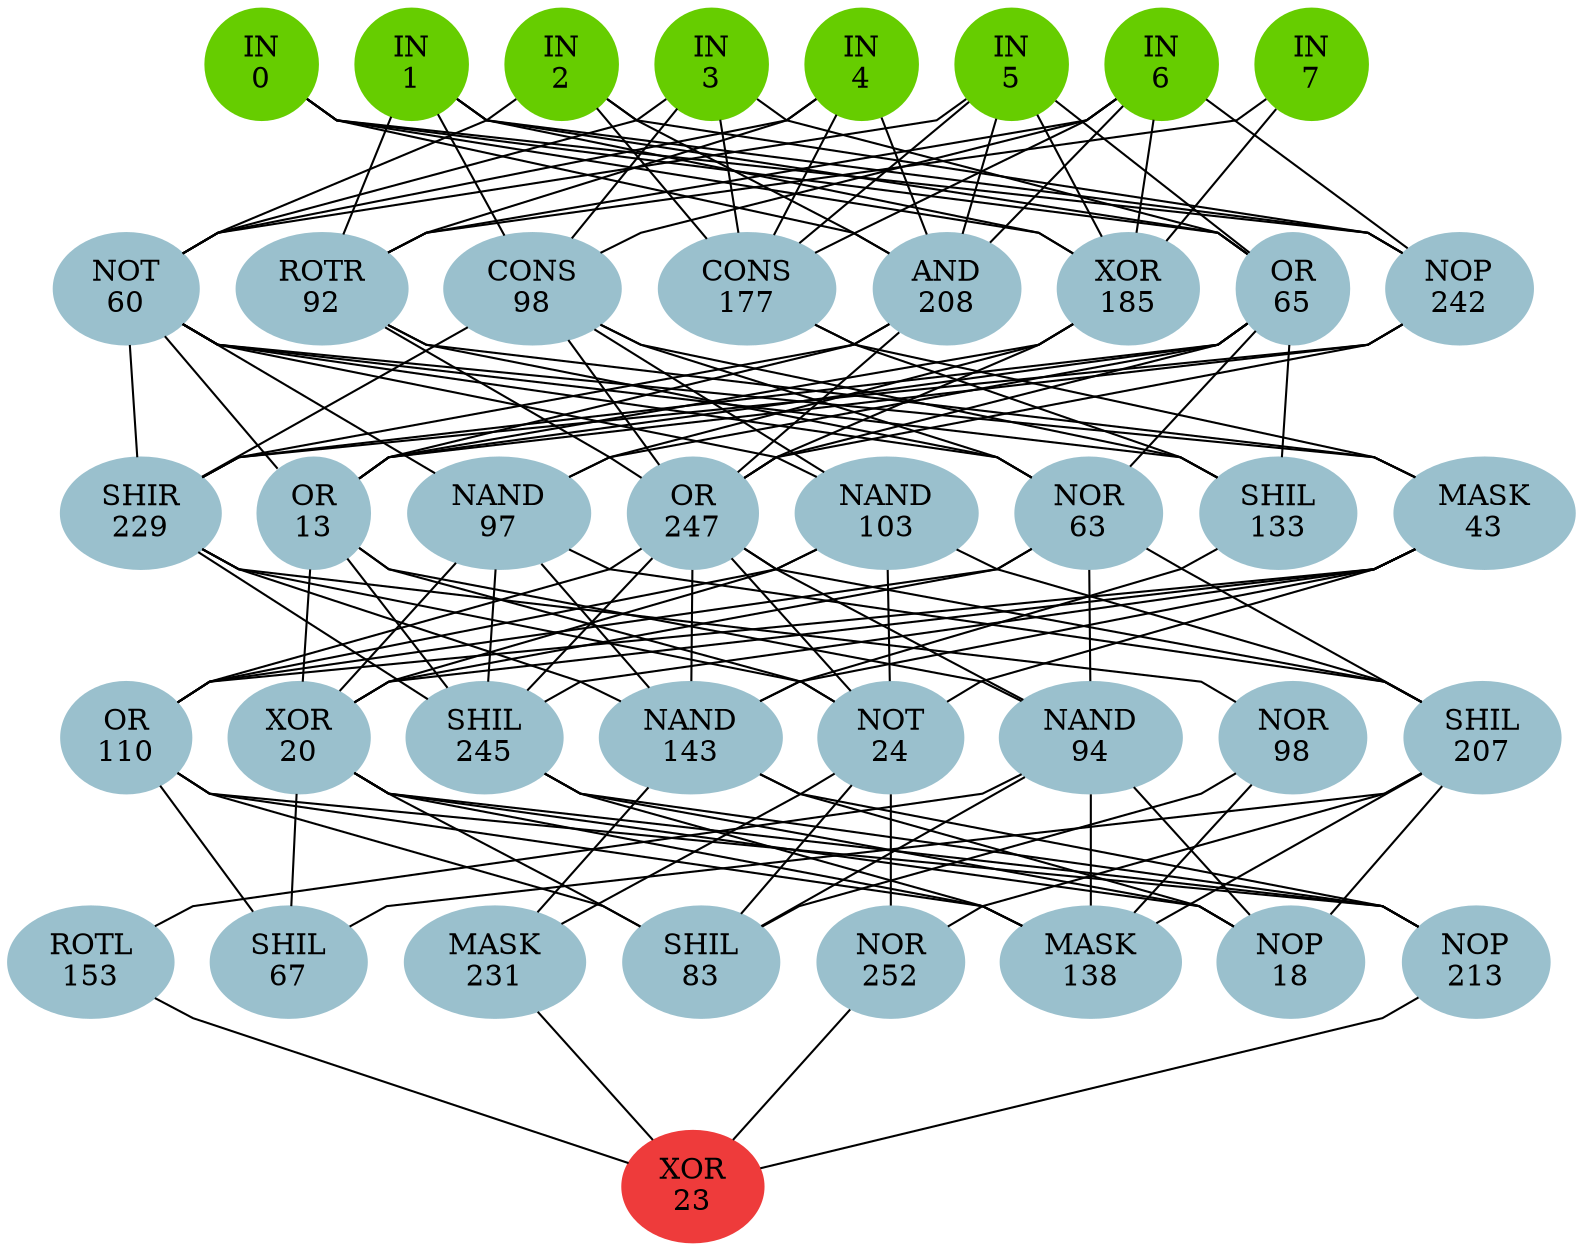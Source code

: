 graph EACircuit {
rankdir=BT;
ranksep=0.75;
ordering=out;
splines=polyline;
node [style=filled, color=lightblue2];

{ rank=same;
node [color=chartreuse3];
"-1_0"[label="IN\n0"];
node [color=chartreuse3];
"-1_1"[label="IN\n1"];
node [color=chartreuse3];
"-1_2"[label="IN\n2"];
node [color=chartreuse3];
"-1_3"[label="IN\n3"];
node [color=chartreuse3];
"-1_4"[label="IN\n4"];
node [color=chartreuse3];
"-1_5"[label="IN\n5"];
node [color=chartreuse3];
"-1_6"[label="IN\n6"];
node [color=chartreuse3];
"-1_7"[label="IN\n7"];
}
{ rank=same;
node [color=lightblue3];
"0_0"[label="NOT\n60"];
node [color=lightblue3];
"0_1"[label="ROTR\n92"];
node [color=lightblue3];
"0_2"[label="CONS\n98"];
node [color=lightblue3];
"0_3"[label="CONS\n177"];
node [color=lightblue3];
"0_4"[label="AND\n208"];
node [color=lightblue3];
"0_5"[label="XOR\n185"];
node [color=lightblue3];
"0_6"[label="OR\n65"];
node [color=lightblue3];
"0_7"[label="NOP\n242"];
}
{ rank=same;
node [color=lightblue3];
"1_0"[label="SHIR\n229"];
node [color=lightblue3];
"1_1"[label="OR\n13"];
node [color=lightblue3];
"1_2"[label="NAND\n97"];
node [color=lightblue3];
"1_3"[label="OR\n247"];
node [color=lightblue3];
"1_4"[label="NAND\n103"];
node [color=lightblue3];
"1_5"[label="NOR\n63"];
node [color=lightblue3];
"1_6"[label="SHIL\n133"];
node [color=lightblue3];
"1_7"[label="MASK\n43"];
}
{ rank=same;
node [color=lightblue3];
"2_0"[label="OR\n110"];
node [color=lightblue3];
"2_1"[label="XOR\n20"];
node [color=lightblue3];
"2_2"[label="SHIL\n245"];
node [color=lightblue3];
"2_3"[label="NAND\n143"];
node [color=lightblue3];
"2_4"[label="NAND\n94"];
node [color=lightblue3];
"2_5"[label="NOR\n98"];
node [color=lightblue3];
"2_6"[label="SHIL\n207"];
node [color=lightblue3];
"2_7"[label="NOT\n24"];
}
{ rank=same;
node [color=lightblue3];
"3_0"[label="ROTL\n153"];
node [color=lightblue3];
"3_1"[label="SHIL\n67"];
node [color=lightblue3];
"3_2"[label="MASK\n231"];
node [color=lightblue3];
"3_3"[label="SHIL\n83"];
node [color=lightblue3];
"3_4"[label="NOR\n252"];
node [color=lightblue3];
"3_5"[label="MASK\n138"];
node [color=lightblue3];
"3_6"[label="NOP\n18"];
node [color=lightblue3];
"3_7"[label="NOP\n213"];
}
{ rank=same;
node [color=brown2];
"4_0"[label="XOR\n23"];
}
edge[style=invis];
"-1_0" -- "-1_1" -- "-1_2" -- "-1_3" -- "-1_4" -- "-1_5" -- "-1_6" -- "-1_7";
"0_0" -- "0_1" -- "0_2" -- "0_3" -- "0_4" -- "0_5" -- "0_6" -- "0_7";
"1_0" -- "1_1" -- "1_2" -- "1_3" -- "1_4" -- "1_5" -- "1_6" -- "1_7";
"2_0" -- "2_1" -- "2_2" -- "2_3" -- "2_4" -- "2_5" -- "2_6" -- "2_7";
"3_0" -- "3_1" -- "3_2" -- "3_3" -- "3_4" -- "3_5" -- "3_6" -- "3_7";
"4_0" -- "4_0";
edge[style=solid];
"0_0" -- "-1_2";
"0_0" -- "-1_3";
"0_0" -- "-1_4";
"0_0" -- "-1_5";
"0_1" -- "-1_1";
"0_1" -- "-1_4";
"0_1" -- "-1_6";
"0_1" -- "-1_7";
"0_2" -- "-1_1";
"0_2" -- "-1_3";
"0_2" -- "-1_6";
"0_3" -- "-1_2";
"0_3" -- "-1_3";
"0_3" -- "-1_4";
"0_3" -- "-1_5";
"0_3" -- "-1_6";
"0_4" -- "-1_0";
"0_4" -- "-1_2";
"0_4" -- "-1_4";
"0_4" -- "-1_5";
"0_4" -- "-1_6";
"0_5" -- "-1_0";
"0_5" -- "-1_1";
"0_5" -- "-1_5";
"0_5" -- "-1_6";
"0_5" -- "-1_7";
"0_6" -- "-1_0";
"0_6" -- "-1_1";
"0_6" -- "-1_3";
"0_6" -- "-1_5";
"0_7" -- "-1_0";
"0_7" -- "-1_1";
"0_7" -- "-1_2";
"0_7" -- "-1_6";
"1_0" -- "0_0";
"1_0" -- "0_2";
"1_0" -- "0_4";
"1_0" -- "0_6";
"1_0" -- "0_7";
"1_1" -- "0_0";
"1_1" -- "0_4";
"1_1" -- "0_5";
"1_1" -- "0_6";
"1_1" -- "0_7";
"1_2" -- "0_0";
"1_2" -- "0_5";
"1_2" -- "0_6";
"1_3" -- "0_1";
"1_3" -- "0_2";
"1_3" -- "0_4";
"1_3" -- "0_5";
"1_3" -- "0_6";
"1_3" -- "0_7";
"1_4" -- "0_0";
"1_4" -- "0_2";
"1_5" -- "0_0";
"1_5" -- "0_1";
"1_5" -- "0_2";
"1_5" -- "0_6";
"1_6" -- "0_0";
"1_6" -- "0_2";
"1_6" -- "0_3";
"1_6" -- "0_6";
"1_7" -- "0_0";
"1_7" -- "0_1";
"1_7" -- "0_3";
"2_0" -- "1_3";
"2_0" -- "1_4";
"2_0" -- "1_5";
"2_0" -- "1_7";
"2_1" -- "1_1";
"2_1" -- "1_2";
"2_1" -- "1_4";
"2_1" -- "1_5";
"2_1" -- "1_7";
"2_2" -- "1_0";
"2_2" -- "1_1";
"2_2" -- "1_2";
"2_2" -- "1_3";
"2_2" -- "1_7";
"2_3" -- "1_0";
"2_3" -- "1_2";
"2_3" -- "1_3";
"2_3" -- "1_6";
"2_3" -- "1_7";
"2_4" -- "1_1";
"2_4" -- "1_3";
"2_4" -- "1_5";
"2_5" -- "1_0";
"2_6" -- "1_2";
"2_6" -- "1_3";
"2_6" -- "1_4";
"2_6" -- "1_5";
"2_7" -- "1_0";
"2_7" -- "1_1";
"2_7" -- "1_3";
"2_7" -- "1_4";
"2_7" -- "1_7";
edge[style=invis];
"3_0" -- "2_7";
edge[style=solid];
"3_0" -- "2_4";
"3_1" -- "2_0";
"3_1" -- "2_1";
"3_1" -- "2_6";
"3_2" -- "2_3";
"3_2" -- "2_7";
"3_3" -- "2_0";
"3_3" -- "2_1";
"3_3" -- "2_4";
"3_3" -- "2_5";
"3_3" -- "2_7";
"3_4" -- "2_6";
"3_4" -- "2_7";
"3_5" -- "2_0";
"3_5" -- "2_1";
"3_5" -- "2_2";
"3_5" -- "2_4";
"3_5" -- "2_5";
"3_5" -- "2_6";
"3_6" -- "2_1";
"3_6" -- "2_2";
"3_6" -- "2_3";
"3_6" -- "2_4";
"3_6" -- "2_6";
"3_7" -- "2_0";
"3_7" -- "2_1";
"3_7" -- "2_2";
"3_7" -- "2_3";
"4_0" -- "3_0";
"4_0" -- "3_2";
"4_0" -- "3_4";
"4_0" -- "3_7";
}
